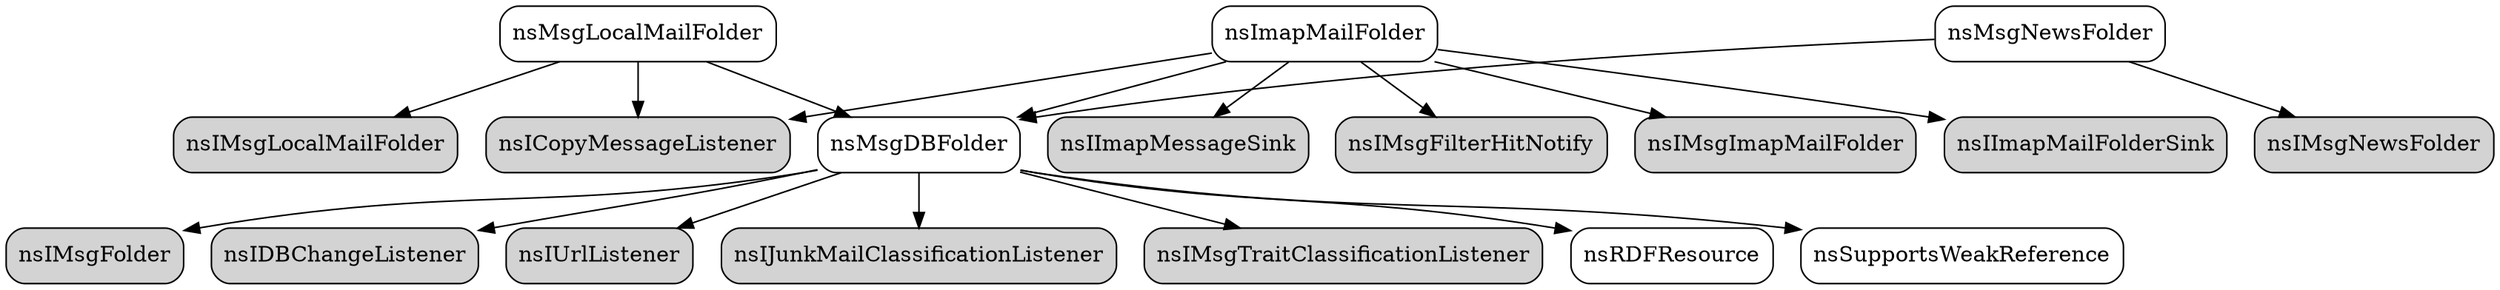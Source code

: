 digraph G {

node [shape=box, fillcolor=lightgrey, style="rounded,filled"];
nsIMsgFolder;
nsIDBChangeListener;
nsIUrlListener;
nsIJunkMailClassificationListener;
nsIMsgTraitClassificationListener;
nsIMsgLocalMailFolder;
nsICopyMessageListener;
nsIMsgImapMailFolder;
nsIImapMailFolderSink;
nsIImapMessageSink;
nsICopyMessageListener;
nsIMsgFilterHitNotify;
nsIMsgNewsFolder;

node [shape=box, fillcolor=none, style="rounded,filled"];
nsMsgDBFolder -> nsRDFResource,
                 nsSupportsWeakReference,
                 nsIMsgFolder,
                 nsIDBChangeListener,
                 nsIUrlListener,
                 nsIJunkMailClassificationListener,
                 nsIMsgTraitClassificationListener
nsMsgLocalMailFolder -> nsMsgDBFolder, nsIMsgLocalMailFolder, nsICopyMessageListener
nsImapMailFolder -> nsMsgDBFolder,
                          nsIMsgImapMailFolder,
                          nsIImapMailFolderSink,
                          nsIImapMessageSink,
                          nsICopyMessageListener,
                          nsIMsgFilterHitNotify

nsMsgNewsFolder -> nsMsgDBFolder, nsIMsgNewsFolder


}
